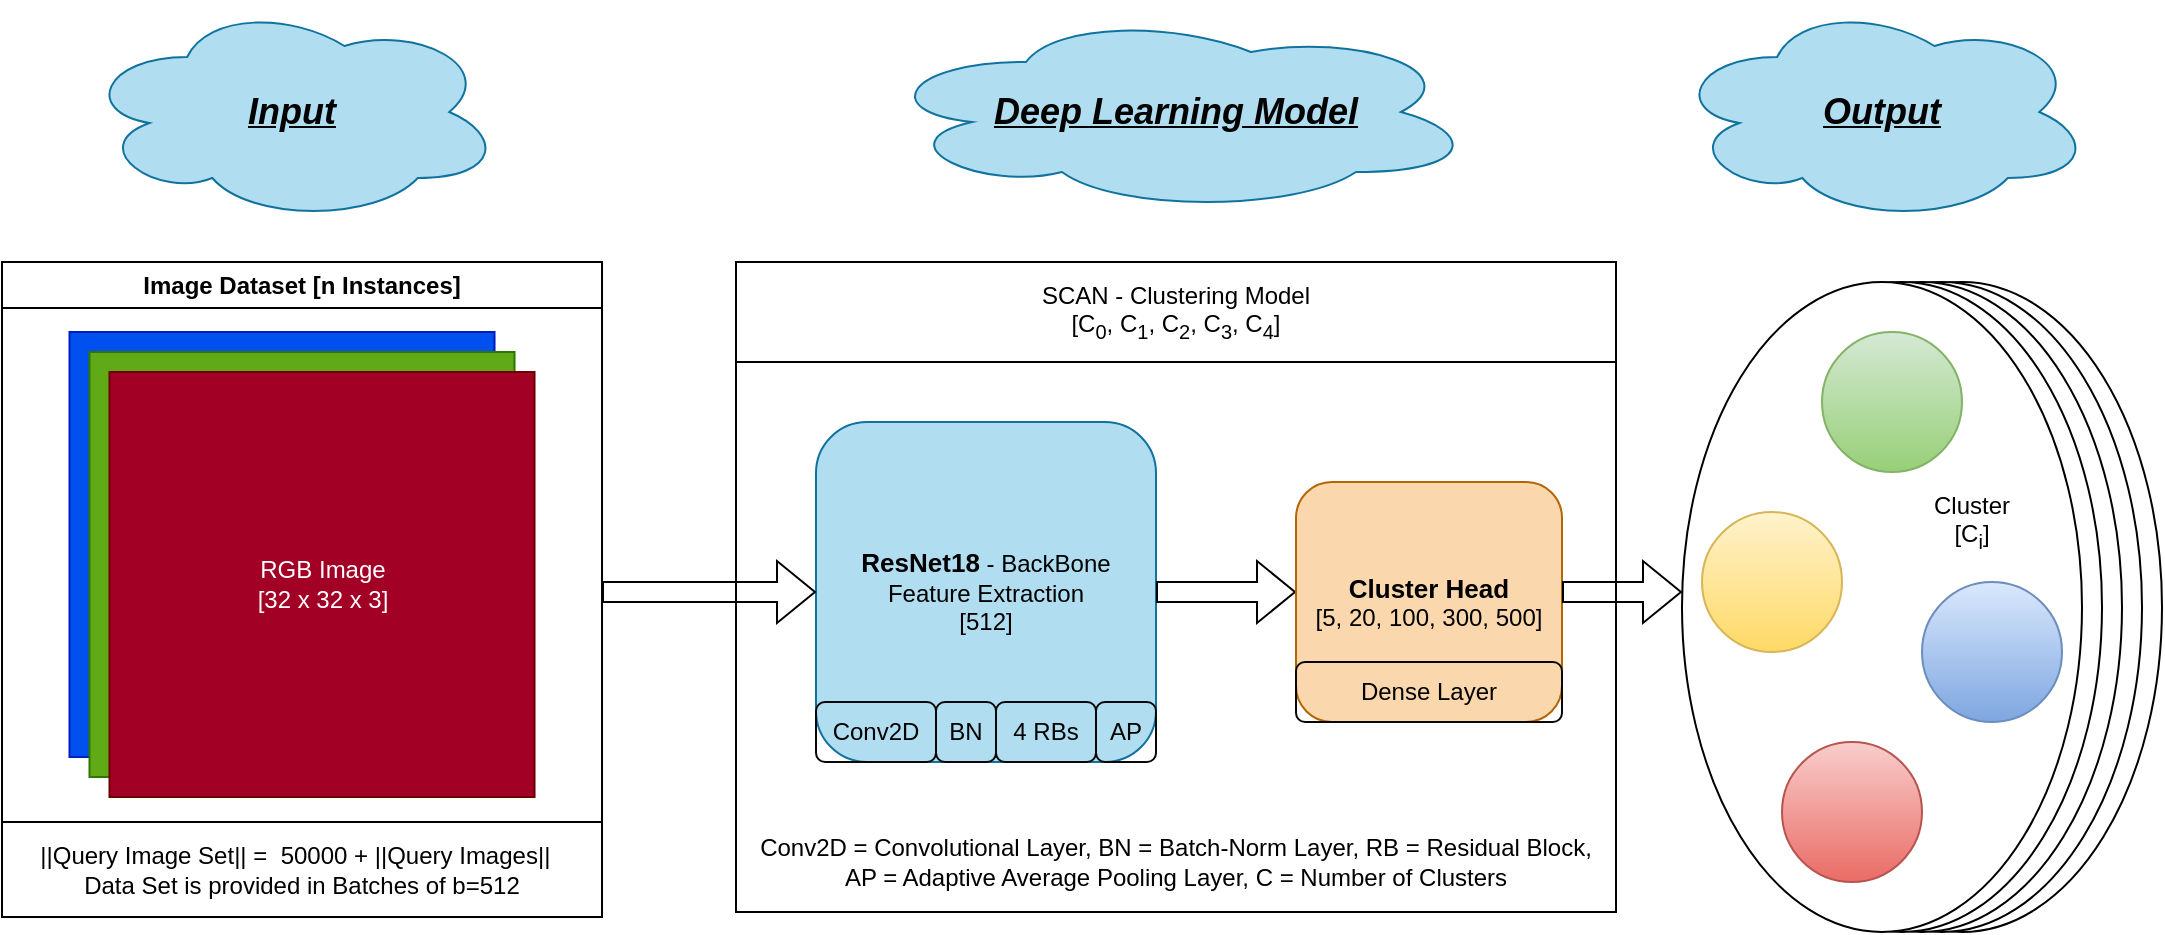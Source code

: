 <mxfile version="21.3.4" type="device">
  <diagram name="Page-1" id="4BmoT8BeQsuAn5mq4W0u">
    <mxGraphModel dx="1160" dy="722" grid="1" gridSize="10" guides="1" tooltips="1" connect="1" arrows="1" fold="1" page="1" pageScale="1" pageWidth="827" pageHeight="1169" math="0" shadow="0">
      <root>
        <mxCell id="0" />
        <mxCell id="1" parent="0" />
        <mxCell id="VXsSrf8465DkBXzTJeHl-4" value="" style="ellipse;whiteSpace=wrap;html=1;" vertex="1" parent="1">
          <mxGeometry x="900" y="255" width="200" height="325" as="geometry" />
        </mxCell>
        <mxCell id="VXsSrf8465DkBXzTJeHl-3" value="" style="ellipse;whiteSpace=wrap;html=1;" vertex="1" parent="1">
          <mxGeometry x="890" y="255" width="200" height="325" as="geometry" />
        </mxCell>
        <mxCell id="VXsSrf8465DkBXzTJeHl-2" value="" style="ellipse;whiteSpace=wrap;html=1;" vertex="1" parent="1">
          <mxGeometry x="880" y="255" width="200" height="325" as="geometry" />
        </mxCell>
        <mxCell id="VXsSrf8465DkBXzTJeHl-1" value="" style="ellipse;whiteSpace=wrap;html=1;" vertex="1" parent="1">
          <mxGeometry x="870" y="255" width="200" height="325" as="geometry" />
        </mxCell>
        <mxCell id="YMVVrYed1Rlv54s3Pt2i-19" value="" style="ellipse;whiteSpace=wrap;html=1;" parent="1" vertex="1">
          <mxGeometry x="860" y="255" width="200" height="325" as="geometry" />
        </mxCell>
        <mxCell id="YMVVrYed1Rlv54s3Pt2i-1" value="" style="rounded=0;whiteSpace=wrap;html=1;" parent="1" vertex="1">
          <mxGeometry x="387" y="245" width="440" height="325" as="geometry" />
        </mxCell>
        <mxCell id="YMVVrYed1Rlv54s3Pt2i-2" value="SCAN - Clustering Model &lt;br&gt;[C&lt;sub&gt;0&lt;/sub&gt;, C&lt;sub&gt;1&lt;/sub&gt;, C&lt;sub&gt;2&lt;/sub&gt;, C&lt;sub&gt;3&lt;/sub&gt;, C&lt;sub&gt;4&lt;/sub&gt;]" style="rounded=0;whiteSpace=wrap;html=1;" parent="1" vertex="1">
          <mxGeometry x="387" y="245" width="440" height="50" as="geometry" />
        </mxCell>
        <mxCell id="YMVVrYed1Rlv54s3Pt2i-6" value="&lt;font color=&quot;#000000&quot;&gt;&lt;b&gt;&lt;font style=&quot;font-size: 13px;&quot;&gt;ResNet18&lt;/font&gt;&lt;/b&gt; - BackBone&lt;br&gt;Feature Extraction&lt;br&gt;[512]&lt;/font&gt;" style="rounded=1;whiteSpace=wrap;html=1;fillColor=#b1ddf0;strokeColor=#10739e;" parent="1" vertex="1">
          <mxGeometry x="427" y="325" width="170" height="170" as="geometry" />
        </mxCell>
        <mxCell id="YMVVrYed1Rlv54s3Pt2i-7" value="" style="shape=flexArrow;endArrow=classic;html=1;rounded=0;entryX=0;entryY=0.5;entryDx=0;entryDy=0;" parent="1" target="YMVVrYed1Rlv54s3Pt2i-6" edge="1">
          <mxGeometry width="50" height="50" relative="1" as="geometry">
            <mxPoint x="320" y="410" as="sourcePoint" />
            <mxPoint x="380" y="440" as="targetPoint" />
          </mxGeometry>
        </mxCell>
        <mxCell id="YMVVrYed1Rlv54s3Pt2i-8" value="" style="shape=flexArrow;endArrow=classic;html=1;rounded=0;exitX=1;exitY=0.5;exitDx=0;exitDy=0;" parent="1" source="YMVVrYed1Rlv54s3Pt2i-6" edge="1">
          <mxGeometry width="50" height="50" relative="1" as="geometry">
            <mxPoint x="647" y="385" as="sourcePoint" />
            <mxPoint x="667" y="410" as="targetPoint" />
          </mxGeometry>
        </mxCell>
        <mxCell id="YMVVrYed1Rlv54s3Pt2i-9" value="&lt;font color=&quot;#000000&quot;&gt;&lt;b&gt;&lt;font style=&quot;font-size: 13px;&quot;&gt;Cluster Head&lt;/font&gt;&lt;/b&gt;&lt;br&gt;[5, 20, 100, 300, 500]&lt;/font&gt;" style="rounded=1;whiteSpace=wrap;html=1;fillColor=#fad7ac;strokeColor=#b46504;" parent="1" vertex="1">
          <mxGeometry x="667" y="355" width="133" height="120" as="geometry" />
        </mxCell>
        <mxCell id="YMVVrYed1Rlv54s3Pt2i-11" value="&lt;font color=&quot;#030303&quot;&gt;Dense Layer&lt;/font&gt;" style="rounded=1;whiteSpace=wrap;html=1;fillColor=none;strokeColor=#080808;" parent="1" vertex="1">
          <mxGeometry x="667" y="445" width="133" height="30" as="geometry" />
        </mxCell>
        <mxCell id="YMVVrYed1Rlv54s3Pt2i-12" value="&lt;font color=&quot;#030303&quot;&gt;Conv2D&lt;/font&gt;" style="rounded=1;whiteSpace=wrap;html=1;fillColor=none;strokeColor=#080808;" parent="1" vertex="1">
          <mxGeometry x="427" y="465" width="60" height="30" as="geometry" />
        </mxCell>
        <mxCell id="YMVVrYed1Rlv54s3Pt2i-13" value="&lt;font color=&quot;#030303&quot;&gt;BN&lt;/font&gt;" style="rounded=1;whiteSpace=wrap;html=1;fillColor=none;strokeColor=#080808;" parent="1" vertex="1">
          <mxGeometry x="487" y="465" width="30" height="30" as="geometry" />
        </mxCell>
        <mxCell id="YMVVrYed1Rlv54s3Pt2i-14" value="&lt;font color=&quot;#030303&quot;&gt;4 RBs&lt;/font&gt;" style="rounded=1;whiteSpace=wrap;html=1;fillColor=none;strokeColor=#080808;" parent="1" vertex="1">
          <mxGeometry x="517" y="465" width="50" height="30" as="geometry" />
        </mxCell>
        <mxCell id="YMVVrYed1Rlv54s3Pt2i-15" value="&lt;font color=&quot;#030303&quot;&gt;AP&lt;/font&gt;" style="rounded=1;whiteSpace=wrap;html=1;fillColor=none;strokeColor=#080808;" parent="1" vertex="1">
          <mxGeometry x="567" y="465" width="30" height="30" as="geometry" />
        </mxCell>
        <mxCell id="YMVVrYed1Rlv54s3Pt2i-16" value="Conv2D = Convolutional Layer, BN = Batch-Norm Layer, RB = Residual Block, AP = Adaptive Average Pooling Layer, C = Number of Clusters" style="text;html=1;strokeColor=none;fillColor=none;align=center;verticalAlign=middle;whiteSpace=wrap;rounded=0;" parent="1" vertex="1">
          <mxGeometry x="397" y="520" width="420" height="50" as="geometry" />
        </mxCell>
        <mxCell id="YMVVrYed1Rlv54s3Pt2i-17" value="" style="shape=flexArrow;endArrow=classic;html=1;rounded=0;" parent="1" edge="1">
          <mxGeometry width="50" height="50" relative="1" as="geometry">
            <mxPoint x="800" y="410" as="sourcePoint" />
            <mxPoint x="860" y="410" as="targetPoint" />
          </mxGeometry>
        </mxCell>
        <mxCell id="YMVVrYed1Rlv54s3Pt2i-18" value="" style="ellipse;whiteSpace=wrap;html=1;aspect=fixed;fillColor=#d5e8d4;strokeColor=#82b366;gradientColor=#97d077;" parent="1" vertex="1">
          <mxGeometry x="930" y="280" width="70" height="70" as="geometry" />
        </mxCell>
        <mxCell id="YMVVrYed1Rlv54s3Pt2i-20" value="" style="ellipse;whiteSpace=wrap;html=1;aspect=fixed;fillColor=#fff2cc;gradientColor=#ffd966;strokeColor=#d6b656;" parent="1" vertex="1">
          <mxGeometry x="870" y="370" width="70" height="70" as="geometry" />
        </mxCell>
        <mxCell id="YMVVrYed1Rlv54s3Pt2i-21" value="" style="ellipse;whiteSpace=wrap;html=1;aspect=fixed;fillColor=#dae8fc;gradientColor=#7ea6e0;strokeColor=#6c8ebf;" parent="1" vertex="1">
          <mxGeometry x="980" y="405" width="70" height="70" as="geometry" />
        </mxCell>
        <mxCell id="YMVVrYed1Rlv54s3Pt2i-22" value="" style="ellipse;whiteSpace=wrap;html=1;aspect=fixed;fillColor=#f8cecc;gradientColor=#ea6b66;strokeColor=#b85450;" parent="1" vertex="1">
          <mxGeometry x="910" y="485" width="70" height="70" as="geometry" />
        </mxCell>
        <mxCell id="YMVVrYed1Rlv54s3Pt2i-23" value="Cluster&lt;br&gt;[C&lt;sub&gt;i&lt;/sub&gt;]" style="text;html=1;strokeColor=none;fillColor=none;align=center;verticalAlign=middle;whiteSpace=wrap;rounded=0;" parent="1" vertex="1">
          <mxGeometry x="960" y="355" width="90" height="40" as="geometry" />
        </mxCell>
        <mxCell id="YMVVrYed1Rlv54s3Pt2i-24" value="&lt;font style=&quot;font-size: 18px;&quot; color=&quot;#030303&quot;&gt;&lt;b&gt;&lt;i&gt;&lt;u&gt;Deep Learning Model&lt;/u&gt;&lt;/i&gt;&lt;/b&gt;&lt;/font&gt;" style="ellipse;shape=cloud;whiteSpace=wrap;html=1;fillColor=#b1ddf0;strokeColor=#10739e;" parent="1" vertex="1">
          <mxGeometry x="457" y="120" width="300" height="100" as="geometry" />
        </mxCell>
        <mxCell id="YMVVrYed1Rlv54s3Pt2i-25" value="&lt;b style=&quot;color: rgb(3, 3, 3); font-size: 18px;&quot;&gt;&lt;i&gt;&lt;u&gt;Input&lt;/u&gt;&lt;/i&gt;&lt;/b&gt;" style="ellipse;shape=cloud;whiteSpace=wrap;html=1;fillColor=#b1ddf0;strokeColor=#10739e;" parent="1" vertex="1">
          <mxGeometry x="60.13" y="115" width="209.75" height="110" as="geometry" />
        </mxCell>
        <mxCell id="YMVVrYed1Rlv54s3Pt2i-26" value="&lt;b style=&quot;color: rgb(3, 3, 3); font-size: 18px;&quot;&gt;&lt;i&gt;&lt;u&gt;Output&lt;/u&gt;&lt;/i&gt;&lt;/b&gt;" style="ellipse;shape=cloud;whiteSpace=wrap;html=1;fillColor=#b1ddf0;strokeColor=#10739e;" parent="1" vertex="1">
          <mxGeometry x="855.13" y="115" width="209.75" height="110" as="geometry" />
        </mxCell>
        <mxCell id="VXsSrf8465DkBXzTJeHl-6" value="Image Dataset [n Instances]" style="swimlane;whiteSpace=wrap;html=1;" vertex="1" parent="1">
          <mxGeometry x="20" y="245" width="300.01" height="327.51" as="geometry" />
        </mxCell>
        <mxCell id="YMVVrYed1Rlv54s3Pt2i-3" value="" style="whiteSpace=wrap;html=1;aspect=fixed;fillColor=#0050ef;strokeColor=#001DBC;fontColor=#ffffff;" parent="VXsSrf8465DkBXzTJeHl-6" vertex="1">
          <mxGeometry x="33.75" y="35" width="212.51" height="212.51" as="geometry" />
        </mxCell>
        <mxCell id="YMVVrYed1Rlv54s3Pt2i-4" value="" style="whiteSpace=wrap;html=1;aspect=fixed;fillColor=#60a917;strokeColor=#2D7600;fontColor=#ffffff;" parent="VXsSrf8465DkBXzTJeHl-6" vertex="1">
          <mxGeometry x="43.75" y="45" width="212.51" height="212.51" as="geometry" />
        </mxCell>
        <mxCell id="YMVVrYed1Rlv54s3Pt2i-5" value="RGB Image&lt;br&gt;[32 x 32 x 3]" style="whiteSpace=wrap;html=1;aspect=fixed;fillColor=#a20025;strokeColor=#6F0000;fontColor=#ffffff;" parent="VXsSrf8465DkBXzTJeHl-6" vertex="1">
          <mxGeometry x="53.75" y="55" width="212.51" height="212.51" as="geometry" />
        </mxCell>
        <mxCell id="VXsSrf8465DkBXzTJeHl-8" value="||Query Image Set|| =&amp;nbsp; 50000 + ||Query Images||&amp;nbsp;&amp;nbsp;&lt;br&gt;Data Set is provided in Batches of b=512" style="rounded=0;whiteSpace=wrap;html=1;" vertex="1" parent="VXsSrf8465DkBXzTJeHl-6">
          <mxGeometry y="280" width="300" height="47.51" as="geometry" />
        </mxCell>
      </root>
    </mxGraphModel>
  </diagram>
</mxfile>
